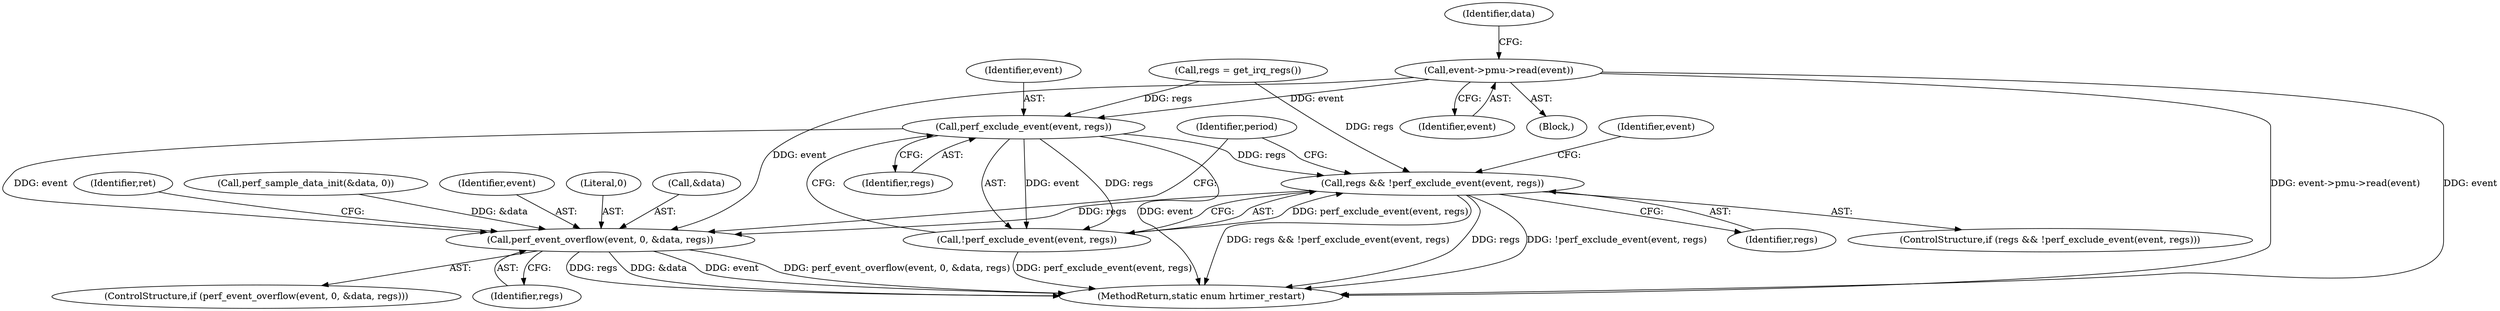 digraph "1_linux_a8b0ca17b80e92faab46ee7179ba9e99ccb61233_65@API" {
"1000119" [label="(Call,event->pmu->read(event))"];
"1000141" [label="(Call,perf_exclude_event(event, regs))"];
"1000138" [label="(Call,regs && !perf_exclude_event(event, regs))"];
"1000159" [label="(Call,perf_event_overflow(event, 0, &data, regs))"];
"1000140" [label="(Call,!perf_exclude_event(event, regs))"];
"1000159" [label="(Call,perf_event_overflow(event, 0, &data, regs))"];
"1000162" [label="(Call,&data)"];
"1000150" [label="(Identifier,event)"];
"1000141" [label="(Call,perf_exclude_event(event, regs))"];
"1000169" [label="(Identifier,period)"];
"1000166" [label="(Identifier,ret)"];
"1000121" [label="(Call,perf_sample_data_init(&data, 0))"];
"1000139" [label="(Identifier,regs)"];
"1000140" [label="(Call,!perf_exclude_event(event, regs))"];
"1000137" [label="(ControlStructure,if (regs && !perf_exclude_event(event, regs)))"];
"1000120" [label="(Identifier,event)"];
"1000160" [label="(Identifier,event)"];
"1000102" [label="(Block,)"];
"1000158" [label="(ControlStructure,if (perf_event_overflow(event, 0, &data, regs)))"];
"1000161" [label="(Literal,0)"];
"1000164" [label="(Identifier,regs)"];
"1000119" [label="(Call,event->pmu->read(event))"];
"1000138" [label="(Call,regs && !perf_exclude_event(event, regs))"];
"1000123" [label="(Identifier,data)"];
"1000184" [label="(MethodReturn,static enum hrtimer_restart)"];
"1000142" [label="(Identifier,event)"];
"1000134" [label="(Call,regs = get_irq_regs())"];
"1000143" [label="(Identifier,regs)"];
"1000119" -> "1000102"  [label="AST: "];
"1000119" -> "1000120"  [label="CFG: "];
"1000120" -> "1000119"  [label="AST: "];
"1000123" -> "1000119"  [label="CFG: "];
"1000119" -> "1000184"  [label="DDG: event->pmu->read(event)"];
"1000119" -> "1000184"  [label="DDG: event"];
"1000119" -> "1000141"  [label="DDG: event"];
"1000119" -> "1000159"  [label="DDG: event"];
"1000141" -> "1000140"  [label="AST: "];
"1000141" -> "1000143"  [label="CFG: "];
"1000142" -> "1000141"  [label="AST: "];
"1000143" -> "1000141"  [label="AST: "];
"1000140" -> "1000141"  [label="CFG: "];
"1000141" -> "1000184"  [label="DDG: event"];
"1000141" -> "1000138"  [label="DDG: regs"];
"1000141" -> "1000140"  [label="DDG: event"];
"1000141" -> "1000140"  [label="DDG: regs"];
"1000134" -> "1000141"  [label="DDG: regs"];
"1000141" -> "1000159"  [label="DDG: event"];
"1000138" -> "1000137"  [label="AST: "];
"1000138" -> "1000139"  [label="CFG: "];
"1000138" -> "1000140"  [label="CFG: "];
"1000139" -> "1000138"  [label="AST: "];
"1000140" -> "1000138"  [label="AST: "];
"1000150" -> "1000138"  [label="CFG: "];
"1000169" -> "1000138"  [label="CFG: "];
"1000138" -> "1000184"  [label="DDG: regs && !perf_exclude_event(event, regs)"];
"1000138" -> "1000184"  [label="DDG: regs"];
"1000138" -> "1000184"  [label="DDG: !perf_exclude_event(event, regs)"];
"1000134" -> "1000138"  [label="DDG: regs"];
"1000140" -> "1000138"  [label="DDG: perf_exclude_event(event, regs)"];
"1000138" -> "1000159"  [label="DDG: regs"];
"1000159" -> "1000158"  [label="AST: "];
"1000159" -> "1000164"  [label="CFG: "];
"1000160" -> "1000159"  [label="AST: "];
"1000161" -> "1000159"  [label="AST: "];
"1000162" -> "1000159"  [label="AST: "];
"1000164" -> "1000159"  [label="AST: "];
"1000166" -> "1000159"  [label="CFG: "];
"1000169" -> "1000159"  [label="CFG: "];
"1000159" -> "1000184"  [label="DDG: event"];
"1000159" -> "1000184"  [label="DDG: perf_event_overflow(event, 0, &data, regs)"];
"1000159" -> "1000184"  [label="DDG: regs"];
"1000159" -> "1000184"  [label="DDG: &data"];
"1000121" -> "1000159"  [label="DDG: &data"];
"1000140" -> "1000184"  [label="DDG: perf_exclude_event(event, regs)"];
}
